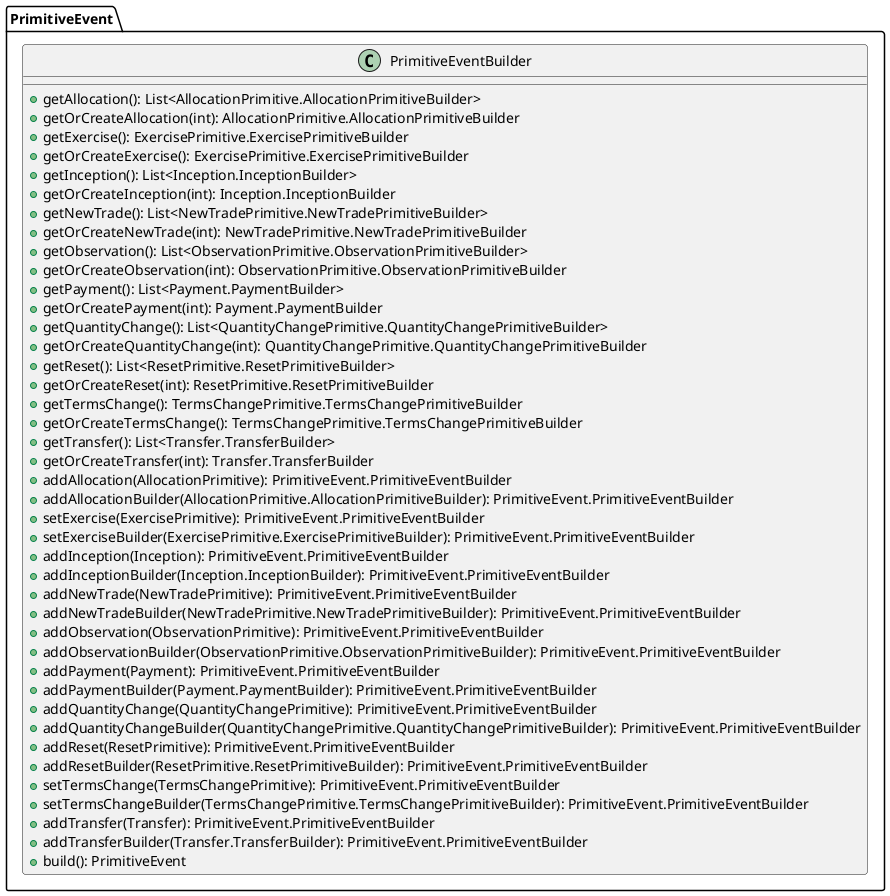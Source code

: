 @startuml

    class PrimitiveEvent.PrimitiveEventBuilder [[PrimitiveEvent.PrimitiveEventBuilder.html]] {
        +getAllocation(): List<AllocationPrimitive.AllocationPrimitiveBuilder>
        +getOrCreateAllocation(int): AllocationPrimitive.AllocationPrimitiveBuilder
        +getExercise(): ExercisePrimitive.ExercisePrimitiveBuilder
        +getOrCreateExercise(): ExercisePrimitive.ExercisePrimitiveBuilder
        +getInception(): List<Inception.InceptionBuilder>
        +getOrCreateInception(int): Inception.InceptionBuilder
        +getNewTrade(): List<NewTradePrimitive.NewTradePrimitiveBuilder>
        +getOrCreateNewTrade(int): NewTradePrimitive.NewTradePrimitiveBuilder
        +getObservation(): List<ObservationPrimitive.ObservationPrimitiveBuilder>
        +getOrCreateObservation(int): ObservationPrimitive.ObservationPrimitiveBuilder
        +getPayment(): List<Payment.PaymentBuilder>
        +getOrCreatePayment(int): Payment.PaymentBuilder
        +getQuantityChange(): List<QuantityChangePrimitive.QuantityChangePrimitiveBuilder>
        +getOrCreateQuantityChange(int): QuantityChangePrimitive.QuantityChangePrimitiveBuilder
        +getReset(): List<ResetPrimitive.ResetPrimitiveBuilder>
        +getOrCreateReset(int): ResetPrimitive.ResetPrimitiveBuilder
        +getTermsChange(): TermsChangePrimitive.TermsChangePrimitiveBuilder
        +getOrCreateTermsChange(): TermsChangePrimitive.TermsChangePrimitiveBuilder
        +getTransfer(): List<Transfer.TransferBuilder>
        +getOrCreateTransfer(int): Transfer.TransferBuilder
        +addAllocation(AllocationPrimitive): PrimitiveEvent.PrimitiveEventBuilder
        +addAllocationBuilder(AllocationPrimitive.AllocationPrimitiveBuilder): PrimitiveEvent.PrimitiveEventBuilder
        +setExercise(ExercisePrimitive): PrimitiveEvent.PrimitiveEventBuilder
        +setExerciseBuilder(ExercisePrimitive.ExercisePrimitiveBuilder): PrimitiveEvent.PrimitiveEventBuilder
        +addInception(Inception): PrimitiveEvent.PrimitiveEventBuilder
        +addInceptionBuilder(Inception.InceptionBuilder): PrimitiveEvent.PrimitiveEventBuilder
        +addNewTrade(NewTradePrimitive): PrimitiveEvent.PrimitiveEventBuilder
        +addNewTradeBuilder(NewTradePrimitive.NewTradePrimitiveBuilder): PrimitiveEvent.PrimitiveEventBuilder
        +addObservation(ObservationPrimitive): PrimitiveEvent.PrimitiveEventBuilder
        +addObservationBuilder(ObservationPrimitive.ObservationPrimitiveBuilder): PrimitiveEvent.PrimitiveEventBuilder
        +addPayment(Payment): PrimitiveEvent.PrimitiveEventBuilder
        +addPaymentBuilder(Payment.PaymentBuilder): PrimitiveEvent.PrimitiveEventBuilder
        +addQuantityChange(QuantityChangePrimitive): PrimitiveEvent.PrimitiveEventBuilder
        +addQuantityChangeBuilder(QuantityChangePrimitive.QuantityChangePrimitiveBuilder): PrimitiveEvent.PrimitiveEventBuilder
        +addReset(ResetPrimitive): PrimitiveEvent.PrimitiveEventBuilder
        +addResetBuilder(ResetPrimitive.ResetPrimitiveBuilder): PrimitiveEvent.PrimitiveEventBuilder
        +setTermsChange(TermsChangePrimitive): PrimitiveEvent.PrimitiveEventBuilder
        +setTermsChangeBuilder(TermsChangePrimitive.TermsChangePrimitiveBuilder): PrimitiveEvent.PrimitiveEventBuilder
        +addTransfer(Transfer): PrimitiveEvent.PrimitiveEventBuilder
        +addTransferBuilder(Transfer.TransferBuilder): PrimitiveEvent.PrimitiveEventBuilder
        +build(): PrimitiveEvent
    }

@enduml
